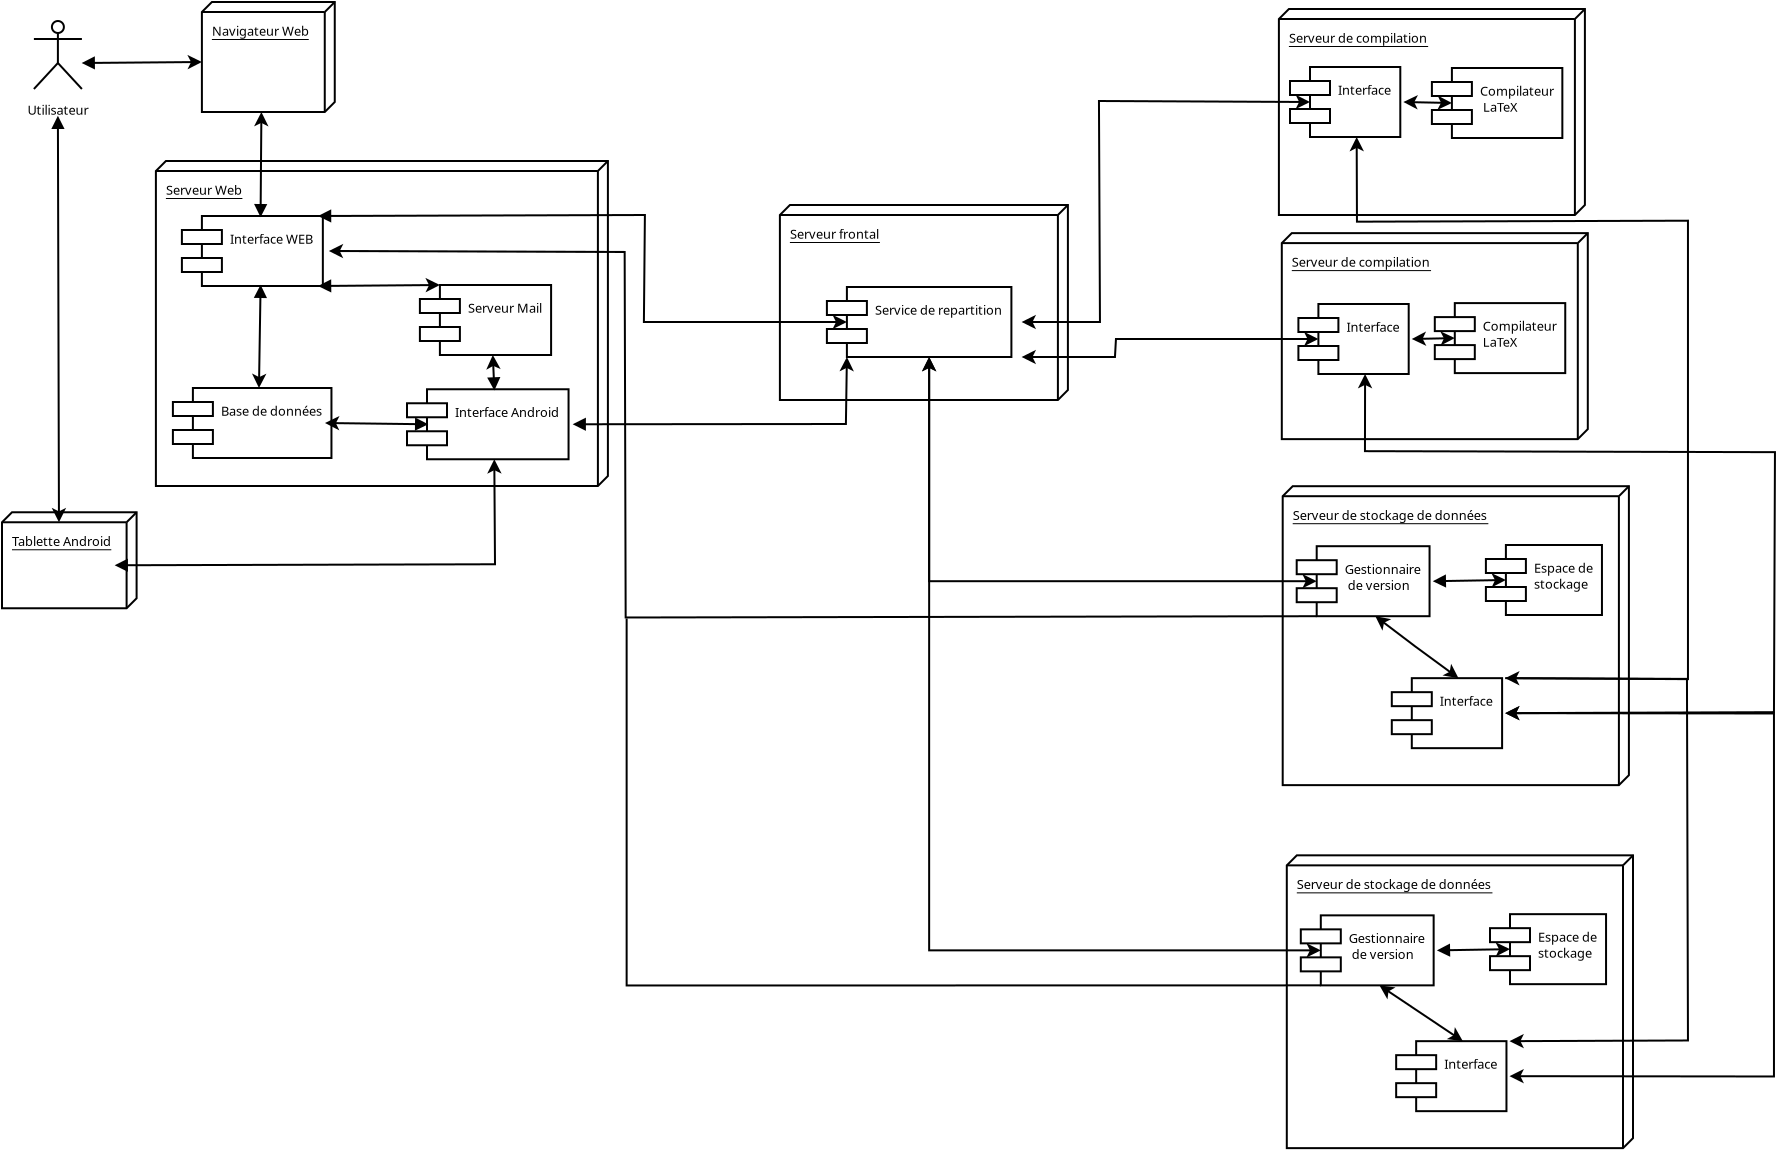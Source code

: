 <?xml version="1.0" encoding="UTF-8"?>
<dia:diagram xmlns:dia="http://www.lysator.liu.se/~alla/dia/">
  <dia:layer name="Arrière-plan" visible="true" active="true">
    <dia:object type="UML - Node" version="0" id="O0">
      <dia:attribute name="obj_pos">
        <dia:point val="10.1,1.65"/>
      </dia:attribute>
      <dia:attribute name="obj_bb">
        <dia:rectangle val="10.05,1.1;16.793,6.7"/>
      </dia:attribute>
      <dia:attribute name="meta">
        <dia:composite type="dict"/>
      </dia:attribute>
      <dia:attribute name="elem_corner">
        <dia:point val="10.1,1.65"/>
      </dia:attribute>
      <dia:attribute name="elem_width">
        <dia:real val="6.143"/>
      </dia:attribute>
      <dia:attribute name="elem_height">
        <dia:real val="5"/>
      </dia:attribute>
      <dia:attribute name="line_colour">
        <dia:color val="#000000"/>
      </dia:attribute>
      <dia:attribute name="fill_colour">
        <dia:color val="#ffffff"/>
      </dia:attribute>
      <dia:attribute name="name">
        <dia:composite type="text">
          <dia:attribute name="string">
            <dia:string>#Navigateur Web#</dia:string>
          </dia:attribute>
          <dia:attribute name="font">
            <dia:font family="sans" style="0" name="Helvetica"/>
          </dia:attribute>
          <dia:attribute name="height">
            <dia:real val="0.8"/>
          </dia:attribute>
          <dia:attribute name="pos">
            <dia:point val="10.6,2.745"/>
          </dia:attribute>
          <dia:attribute name="color">
            <dia:color val="#000000"/>
          </dia:attribute>
          <dia:attribute name="alignment">
            <dia:enum val="0"/>
          </dia:attribute>
        </dia:composite>
      </dia:attribute>
    </dia:object>
    <dia:object type="UML - Actor" version="0" id="O1">
      <dia:attribute name="obj_pos">
        <dia:point val="2.9,4.2"/>
      </dia:attribute>
      <dia:attribute name="obj_bb">
        <dia:rectangle val="1.256,1.45;4.544,6.95"/>
      </dia:attribute>
      <dia:attribute name="meta">
        <dia:composite type="dict"/>
      </dia:attribute>
      <dia:attribute name="elem_corner">
        <dia:point val="1.65,1.5"/>
      </dia:attribute>
      <dia:attribute name="elem_width">
        <dia:real val="2.5"/>
      </dia:attribute>
      <dia:attribute name="elem_height">
        <dia:real val="5.4"/>
      </dia:attribute>
      <dia:attribute name="line_width">
        <dia:real val="0.1"/>
      </dia:attribute>
      <dia:attribute name="line_colour">
        <dia:color val="#000000"/>
      </dia:attribute>
      <dia:attribute name="fill_colour">
        <dia:color val="#ffffff"/>
      </dia:attribute>
      <dia:attribute name="text">
        <dia:composite type="text">
          <dia:attribute name="string">
            <dia:string>#Utilisateur#</dia:string>
          </dia:attribute>
          <dia:attribute name="font">
            <dia:font family="sans" style="0" name="Helvetica"/>
          </dia:attribute>
          <dia:attribute name="height">
            <dia:real val="0.8"/>
          </dia:attribute>
          <dia:attribute name="pos">
            <dia:point val="2.9,6.695"/>
          </dia:attribute>
          <dia:attribute name="color">
            <dia:color val="#000000"/>
          </dia:attribute>
          <dia:attribute name="alignment">
            <dia:enum val="1"/>
          </dia:attribute>
        </dia:composite>
      </dia:attribute>
    </dia:object>
    <dia:object type="Standard - Line" version="0" id="O2">
      <dia:attribute name="obj_pos">
        <dia:point val="4.15,4.2"/>
      </dia:attribute>
      <dia:attribute name="obj_bb">
        <dia:rectangle val="4.088,3.794;10.162,4.526"/>
      </dia:attribute>
      <dia:attribute name="conn_endpoints">
        <dia:point val="4.15,4.2"/>
        <dia:point val="10.1,4.15"/>
      </dia:attribute>
      <dia:attribute name="numcp">
        <dia:int val="1"/>
      </dia:attribute>
      <dia:attribute name="start_arrow">
        <dia:enum val="3"/>
      </dia:attribute>
      <dia:attribute name="start_arrow_length">
        <dia:real val="0.5"/>
      </dia:attribute>
      <dia:attribute name="start_arrow_width">
        <dia:real val="0.5"/>
      </dia:attribute>
      <dia:attribute name="end_arrow">
        <dia:enum val="22"/>
      </dia:attribute>
      <dia:attribute name="end_arrow_length">
        <dia:real val="0.5"/>
      </dia:attribute>
      <dia:attribute name="end_arrow_width">
        <dia:real val="0.5"/>
      </dia:attribute>
      <dia:connections>
        <dia:connection handle="0" to="O1" connection="4"/>
        <dia:connection handle="1" to="O0" connection="3"/>
      </dia:connections>
    </dia:object>
    <dia:object type="UML - Node" version="0" id="O3">
      <dia:attribute name="obj_pos">
        <dia:point val="7.8,9.6"/>
      </dia:attribute>
      <dia:attribute name="obj_bb">
        <dia:rectangle val="7.75,9.05;30.45,25.4"/>
      </dia:attribute>
      <dia:attribute name="meta">
        <dia:composite type="dict"/>
      </dia:attribute>
      <dia:attribute name="elem_corner">
        <dia:point val="7.8,9.6"/>
      </dia:attribute>
      <dia:attribute name="elem_width">
        <dia:real val="22.1"/>
      </dia:attribute>
      <dia:attribute name="elem_height">
        <dia:real val="15.75"/>
      </dia:attribute>
      <dia:attribute name="line_colour">
        <dia:color val="#000000"/>
      </dia:attribute>
      <dia:attribute name="fill_colour">
        <dia:color val="#ffffff"/>
      </dia:attribute>
      <dia:attribute name="name">
        <dia:composite type="text">
          <dia:attribute name="string">
            <dia:string>#Serveur Web#</dia:string>
          </dia:attribute>
          <dia:attribute name="font">
            <dia:font family="sans" style="0" name="Helvetica"/>
          </dia:attribute>
          <dia:attribute name="height">
            <dia:real val="0.8"/>
          </dia:attribute>
          <dia:attribute name="pos">
            <dia:point val="8.3,10.695"/>
          </dia:attribute>
          <dia:attribute name="color">
            <dia:color val="#000000"/>
          </dia:attribute>
          <dia:attribute name="alignment">
            <dia:enum val="0"/>
          </dia:attribute>
        </dia:composite>
      </dia:attribute>
    </dia:object>
    <dia:object type="UML - Component" version="0" id="O4">
      <dia:attribute name="obj_pos">
        <dia:point val="9.1,11.85"/>
      </dia:attribute>
      <dia:attribute name="obj_bb">
        <dia:rectangle val="9.05,11.8;16.497,15.4"/>
      </dia:attribute>
      <dia:attribute name="meta">
        <dia:composite type="dict"/>
      </dia:attribute>
      <dia:attribute name="elem_corner">
        <dia:point val="9.1,11.85"/>
      </dia:attribute>
      <dia:attribute name="elem_width">
        <dia:real val="7.348"/>
      </dia:attribute>
      <dia:attribute name="elem_height">
        <dia:real val="3.5"/>
      </dia:attribute>
      <dia:attribute name="line_colour">
        <dia:color val="#000000"/>
      </dia:attribute>
      <dia:attribute name="fill_colour">
        <dia:color val="#ffffff"/>
      </dia:attribute>
      <dia:attribute name="stereotype">
        <dia:string>##</dia:string>
      </dia:attribute>
      <dia:attribute name="text">
        <dia:composite type="text">
          <dia:attribute name="string">
            <dia:string>#Interface WEB#</dia:string>
          </dia:attribute>
          <dia:attribute name="font">
            <dia:font family="sans" style="0" name="Helvetica"/>
          </dia:attribute>
          <dia:attribute name="height">
            <dia:real val="0.8"/>
          </dia:attribute>
          <dia:attribute name="pos">
            <dia:point val="11.5,13.145"/>
          </dia:attribute>
          <dia:attribute name="color">
            <dia:color val="#000000"/>
          </dia:attribute>
          <dia:attribute name="alignment">
            <dia:enum val="0"/>
          </dia:attribute>
        </dia:composite>
      </dia:attribute>
    </dia:object>
    <dia:object type="UML - Component" version="0" id="O5">
      <dia:attribute name="obj_pos">
        <dia:point val="8.65,20.45"/>
      </dia:attribute>
      <dia:attribute name="obj_bb">
        <dia:rectangle val="8.6,20.4;17,24"/>
      </dia:attribute>
      <dia:attribute name="meta">
        <dia:composite type="dict"/>
      </dia:attribute>
      <dia:attribute name="elem_corner">
        <dia:point val="8.65,20.45"/>
      </dia:attribute>
      <dia:attribute name="elem_width">
        <dia:real val="8.3"/>
      </dia:attribute>
      <dia:attribute name="elem_height">
        <dia:real val="3.5"/>
      </dia:attribute>
      <dia:attribute name="line_colour">
        <dia:color val="#000000"/>
      </dia:attribute>
      <dia:attribute name="fill_colour">
        <dia:color val="#ffffff"/>
      </dia:attribute>
      <dia:attribute name="stereotype">
        <dia:string>##</dia:string>
      </dia:attribute>
      <dia:attribute name="text">
        <dia:composite type="text">
          <dia:attribute name="string">
            <dia:string>#Base de données#</dia:string>
          </dia:attribute>
          <dia:attribute name="font">
            <dia:font family="sans" style="0" name="Helvetica"/>
          </dia:attribute>
          <dia:attribute name="height">
            <dia:real val="0.8"/>
          </dia:attribute>
          <dia:attribute name="pos">
            <dia:point val="11.05,21.745"/>
          </dia:attribute>
          <dia:attribute name="color">
            <dia:color val="#000000"/>
          </dia:attribute>
          <dia:attribute name="alignment">
            <dia:enum val="0"/>
          </dia:attribute>
        </dia:composite>
      </dia:attribute>
    </dia:object>
    <dia:object type="UML - Component" version="0" id="O6">
      <dia:attribute name="obj_pos">
        <dia:point val="21,15.3"/>
      </dia:attribute>
      <dia:attribute name="obj_bb">
        <dia:rectangle val="20.95,15.25;27.86,18.85"/>
      </dia:attribute>
      <dia:attribute name="meta">
        <dia:composite type="dict"/>
      </dia:attribute>
      <dia:attribute name="elem_corner">
        <dia:point val="21,15.3"/>
      </dia:attribute>
      <dia:attribute name="elem_width">
        <dia:real val="6.81"/>
      </dia:attribute>
      <dia:attribute name="elem_height">
        <dia:real val="3.5"/>
      </dia:attribute>
      <dia:attribute name="line_colour">
        <dia:color val="#000000"/>
      </dia:attribute>
      <dia:attribute name="fill_colour">
        <dia:color val="#ffffff"/>
      </dia:attribute>
      <dia:attribute name="stereotype">
        <dia:string>##</dia:string>
      </dia:attribute>
      <dia:attribute name="text">
        <dia:composite type="text">
          <dia:attribute name="string">
            <dia:string>#Serveur Mail#</dia:string>
          </dia:attribute>
          <dia:attribute name="font">
            <dia:font family="sans" style="0" name="Helvetica"/>
          </dia:attribute>
          <dia:attribute name="height">
            <dia:real val="0.8"/>
          </dia:attribute>
          <dia:attribute name="pos">
            <dia:point val="23.4,16.595"/>
          </dia:attribute>
          <dia:attribute name="color">
            <dia:color val="#000000"/>
          </dia:attribute>
          <dia:attribute name="alignment">
            <dia:enum val="0"/>
          </dia:attribute>
        </dia:composite>
      </dia:attribute>
    </dia:object>
    <dia:object type="Standard - Line" version="0" id="O7">
      <dia:attribute name="obj_pos">
        <dia:point val="13.034,15.35"/>
      </dia:attribute>
      <dia:attribute name="obj_bb">
        <dia:rectangle val="12.601,15.288;13.355,20.512"/>
      </dia:attribute>
      <dia:attribute name="conn_endpoints">
        <dia:point val="13.034,15.35"/>
        <dia:point val="12.953,20.45"/>
      </dia:attribute>
      <dia:attribute name="numcp">
        <dia:int val="1"/>
      </dia:attribute>
      <dia:attribute name="start_arrow">
        <dia:enum val="3"/>
      </dia:attribute>
      <dia:attribute name="start_arrow_length">
        <dia:real val="0.5"/>
      </dia:attribute>
      <dia:attribute name="start_arrow_width">
        <dia:real val="0.5"/>
      </dia:attribute>
      <dia:attribute name="end_arrow">
        <dia:enum val="22"/>
      </dia:attribute>
      <dia:attribute name="end_arrow_length">
        <dia:real val="0.5"/>
      </dia:attribute>
      <dia:attribute name="end_arrow_width">
        <dia:real val="0.5"/>
      </dia:attribute>
      <dia:connections>
        <dia:connection handle="0" to="O4" connection="6"/>
        <dia:connection handle="1" to="O5" connection="1"/>
      </dia:connections>
    </dia:object>
    <dia:object type="Standard - PolyLine" version="0" id="O8">
      <dia:attribute name="obj_pos">
        <dia:point val="15.967,15.35"/>
      </dia:attribute>
      <dia:attribute name="obj_bb">
        <dia:rectangle val="15.906,14.944;22.062,15.676"/>
      </dia:attribute>
      <dia:attribute name="poly_points">
        <dia:point val="15.967,15.35"/>
        <dia:point val="22,15.3"/>
      </dia:attribute>
      <dia:attribute name="start_arrow">
        <dia:enum val="3"/>
      </dia:attribute>
      <dia:attribute name="start_arrow_length">
        <dia:real val="0.5"/>
      </dia:attribute>
      <dia:attribute name="start_arrow_width">
        <dia:real val="0.5"/>
      </dia:attribute>
      <dia:attribute name="end_arrow">
        <dia:enum val="22"/>
      </dia:attribute>
      <dia:attribute name="end_arrow_length">
        <dia:real val="0.5"/>
      </dia:attribute>
      <dia:attribute name="end_arrow_width">
        <dia:real val="0.5"/>
      </dia:attribute>
      <dia:connections>
        <dia:connection handle="0" to="O4" connection="7"/>
        <dia:connection handle="1" to="O6" connection="0"/>
      </dia:connections>
    </dia:object>
    <dia:object type="Standard - Line" version="0" id="O9">
      <dia:attribute name="obj_pos">
        <dia:point val="13.034,11.85"/>
      </dia:attribute>
      <dia:attribute name="obj_bb">
        <dia:rectangle val="12.708,6.588;13.431,11.912"/>
      </dia:attribute>
      <dia:attribute name="conn_endpoints">
        <dia:point val="13.034,11.85"/>
        <dia:point val="13.075,6.65"/>
      </dia:attribute>
      <dia:attribute name="numcp">
        <dia:int val="1"/>
      </dia:attribute>
      <dia:attribute name="start_arrow">
        <dia:enum val="3"/>
      </dia:attribute>
      <dia:attribute name="start_arrow_length">
        <dia:real val="0.5"/>
      </dia:attribute>
      <dia:attribute name="start_arrow_width">
        <dia:real val="0.5"/>
      </dia:attribute>
      <dia:attribute name="end_arrow">
        <dia:enum val="22"/>
      </dia:attribute>
      <dia:attribute name="end_arrow_length">
        <dia:real val="0.5"/>
      </dia:attribute>
      <dia:attribute name="end_arrow_width">
        <dia:real val="0.5"/>
      </dia:attribute>
      <dia:connections>
        <dia:connection handle="0" to="O4" connection="1"/>
        <dia:connection handle="1" to="O0" connection="6"/>
      </dia:connections>
    </dia:object>
    <dia:object type="UML - Node" version="0" id="O10">
      <dia:attribute name="obj_pos">
        <dia:point val="39,11.8"/>
      </dia:attribute>
      <dia:attribute name="obj_bb">
        <dia:rectangle val="38.95,11.25;53.45,21.1"/>
      </dia:attribute>
      <dia:attribute name="meta">
        <dia:composite type="dict"/>
      </dia:attribute>
      <dia:attribute name="elem_corner">
        <dia:point val="39,11.8"/>
      </dia:attribute>
      <dia:attribute name="elem_width">
        <dia:real val="13.9"/>
      </dia:attribute>
      <dia:attribute name="elem_height">
        <dia:real val="9.25"/>
      </dia:attribute>
      <dia:attribute name="line_colour">
        <dia:color val="#000000"/>
      </dia:attribute>
      <dia:attribute name="fill_colour">
        <dia:color val="#ffffff"/>
      </dia:attribute>
      <dia:attribute name="name">
        <dia:composite type="text">
          <dia:attribute name="string">
            <dia:string>#Serveur frontal#</dia:string>
          </dia:attribute>
          <dia:attribute name="font">
            <dia:font family="sans" style="0" name="Helvetica"/>
          </dia:attribute>
          <dia:attribute name="height">
            <dia:real val="0.8"/>
          </dia:attribute>
          <dia:attribute name="pos">
            <dia:point val="39.5,12.895"/>
          </dia:attribute>
          <dia:attribute name="color">
            <dia:color val="#000000"/>
          </dia:attribute>
          <dia:attribute name="alignment">
            <dia:enum val="0"/>
          </dia:attribute>
        </dia:composite>
      </dia:attribute>
    </dia:object>
    <dia:object type="UML - Component" version="0" id="O11">
      <dia:attribute name="obj_pos">
        <dia:point val="41.35,15.4"/>
      </dia:attribute>
      <dia:attribute name="obj_bb">
        <dia:rectangle val="41.3,15.35;51.135,18.95"/>
      </dia:attribute>
      <dia:attribute name="meta">
        <dia:composite type="dict"/>
      </dia:attribute>
      <dia:attribute name="elem_corner">
        <dia:point val="41.35,15.4"/>
      </dia:attribute>
      <dia:attribute name="elem_width">
        <dia:real val="9.735"/>
      </dia:attribute>
      <dia:attribute name="elem_height">
        <dia:real val="3.5"/>
      </dia:attribute>
      <dia:attribute name="line_colour">
        <dia:color val="#000000"/>
      </dia:attribute>
      <dia:attribute name="fill_colour">
        <dia:color val="#ffffff"/>
      </dia:attribute>
      <dia:attribute name="stereotype">
        <dia:string>##</dia:string>
      </dia:attribute>
      <dia:attribute name="text">
        <dia:composite type="text">
          <dia:attribute name="string">
            <dia:string>#Service de repartition#</dia:string>
          </dia:attribute>
          <dia:attribute name="font">
            <dia:font family="sans" style="0" name="Helvetica"/>
          </dia:attribute>
          <dia:attribute name="height">
            <dia:real val="0.8"/>
          </dia:attribute>
          <dia:attribute name="pos">
            <dia:point val="43.75,16.695"/>
          </dia:attribute>
          <dia:attribute name="color">
            <dia:color val="#000000"/>
          </dia:attribute>
          <dia:attribute name="alignment">
            <dia:enum val="0"/>
          </dia:attribute>
        </dia:composite>
      </dia:attribute>
    </dia:object>
    <dia:object type="UML - Node" version="0" id="O12">
      <dia:attribute name="obj_pos">
        <dia:point val="63.95,2"/>
      </dia:attribute>
      <dia:attribute name="obj_bb">
        <dia:rectangle val="63.9,1.45;79.3,11.85"/>
      </dia:attribute>
      <dia:attribute name="meta">
        <dia:composite type="dict"/>
      </dia:attribute>
      <dia:attribute name="elem_corner">
        <dia:point val="63.95,2"/>
      </dia:attribute>
      <dia:attribute name="elem_width">
        <dia:real val="14.8"/>
      </dia:attribute>
      <dia:attribute name="elem_height">
        <dia:real val="9.8"/>
      </dia:attribute>
      <dia:attribute name="line_colour">
        <dia:color val="#000000"/>
      </dia:attribute>
      <dia:attribute name="fill_colour">
        <dia:color val="#ffffff"/>
      </dia:attribute>
      <dia:attribute name="name">
        <dia:composite type="text">
          <dia:attribute name="string">
            <dia:string>#Serveur de compilation#</dia:string>
          </dia:attribute>
          <dia:attribute name="font">
            <dia:font family="sans" style="0" name="Helvetica"/>
          </dia:attribute>
          <dia:attribute name="height">
            <dia:real val="0.8"/>
          </dia:attribute>
          <dia:attribute name="pos">
            <dia:point val="64.45,3.095"/>
          </dia:attribute>
          <dia:attribute name="color">
            <dia:color val="#000000"/>
          </dia:attribute>
          <dia:attribute name="alignment">
            <dia:enum val="0"/>
          </dia:attribute>
        </dia:composite>
      </dia:attribute>
    </dia:object>
    <dia:object type="UML - Component" version="0" id="O13">
      <dia:attribute name="obj_pos">
        <dia:point val="71.6,4.45"/>
      </dia:attribute>
      <dia:attribute name="obj_bb">
        <dia:rectangle val="71.55,4.4;78.38,8"/>
      </dia:attribute>
      <dia:attribute name="meta">
        <dia:composite type="dict"/>
      </dia:attribute>
      <dia:attribute name="elem_corner">
        <dia:point val="71.6,4.45"/>
      </dia:attribute>
      <dia:attribute name="elem_width">
        <dia:real val="6.73"/>
      </dia:attribute>
      <dia:attribute name="elem_height">
        <dia:real val="3.5"/>
      </dia:attribute>
      <dia:attribute name="line_colour">
        <dia:color val="#000000"/>
      </dia:attribute>
      <dia:attribute name="fill_colour">
        <dia:color val="#ffffff"/>
      </dia:attribute>
      <dia:attribute name="stereotype">
        <dia:string>##</dia:string>
      </dia:attribute>
      <dia:attribute name="text">
        <dia:composite type="text">
          <dia:attribute name="string">
            <dia:string>#Compilateur
 LaTeX#</dia:string>
          </dia:attribute>
          <dia:attribute name="font">
            <dia:font family="sans" style="0" name="Helvetica"/>
          </dia:attribute>
          <dia:attribute name="height">
            <dia:real val="0.8"/>
          </dia:attribute>
          <dia:attribute name="pos">
            <dia:point val="74,5.745"/>
          </dia:attribute>
          <dia:attribute name="color">
            <dia:color val="#000000"/>
          </dia:attribute>
          <dia:attribute name="alignment">
            <dia:enum val="0"/>
          </dia:attribute>
        </dia:composite>
      </dia:attribute>
    </dia:object>
    <dia:object type="Standard - PolyLine" version="0" id="O14">
      <dia:attribute name="obj_pos">
        <dia:point val="15.967,11.85"/>
      </dia:attribute>
      <dia:attribute name="obj_bb">
        <dia:rectangle val="15.906,11.517;42.412,17.512"/>
      </dia:attribute>
      <dia:attribute name="poly_points">
        <dia:point val="15.967,11.85"/>
        <dia:point val="32.25,11.8"/>
        <dia:point val="32.2,17.15"/>
        <dia:point val="42.35,17.15"/>
      </dia:attribute>
      <dia:attribute name="start_arrow">
        <dia:enum val="3"/>
      </dia:attribute>
      <dia:attribute name="start_arrow_length">
        <dia:real val="0.5"/>
      </dia:attribute>
      <dia:attribute name="start_arrow_width">
        <dia:real val="0.5"/>
      </dia:attribute>
      <dia:attribute name="end_arrow">
        <dia:enum val="22"/>
      </dia:attribute>
      <dia:attribute name="end_arrow_length">
        <dia:real val="0.5"/>
      </dia:attribute>
      <dia:attribute name="end_arrow_width">
        <dia:real val="0.5"/>
      </dia:attribute>
      <dia:connections>
        <dia:connection handle="0" to="O4" connection="2"/>
        <dia:connection handle="3" to="O11" connection="3"/>
      </dia:connections>
    </dia:object>
    <dia:object type="UML - Node" version="0" id="O15">
      <dia:attribute name="obj_pos">
        <dia:point val="64.095,13.205"/>
      </dia:attribute>
      <dia:attribute name="obj_bb">
        <dia:rectangle val="64.045,12.655;79.445,23.055"/>
      </dia:attribute>
      <dia:attribute name="meta">
        <dia:composite type="dict"/>
      </dia:attribute>
      <dia:attribute name="elem_corner">
        <dia:point val="64.095,13.205"/>
      </dia:attribute>
      <dia:attribute name="elem_width">
        <dia:real val="14.8"/>
      </dia:attribute>
      <dia:attribute name="elem_height">
        <dia:real val="9.8"/>
      </dia:attribute>
      <dia:attribute name="line_colour">
        <dia:color val="#000000"/>
      </dia:attribute>
      <dia:attribute name="fill_colour">
        <dia:color val="#ffffff"/>
      </dia:attribute>
      <dia:attribute name="name">
        <dia:composite type="text">
          <dia:attribute name="string">
            <dia:string>#Serveur de compilation#</dia:string>
          </dia:attribute>
          <dia:attribute name="font">
            <dia:font family="sans" style="0" name="Helvetica"/>
          </dia:attribute>
          <dia:attribute name="height">
            <dia:real val="0.8"/>
          </dia:attribute>
          <dia:attribute name="pos">
            <dia:point val="64.595,14.3"/>
          </dia:attribute>
          <dia:attribute name="color">
            <dia:color val="#000000"/>
          </dia:attribute>
          <dia:attribute name="alignment">
            <dia:enum val="0"/>
          </dia:attribute>
        </dia:composite>
      </dia:attribute>
    </dia:object>
    <dia:object type="UML - Component" version="0" id="O16">
      <dia:attribute name="obj_pos">
        <dia:point val="71.745,16.205"/>
      </dia:attribute>
      <dia:attribute name="obj_bb">
        <dia:rectangle val="71.695,16.155;78.525,19.755"/>
      </dia:attribute>
      <dia:attribute name="meta">
        <dia:composite type="dict"/>
      </dia:attribute>
      <dia:attribute name="elem_corner">
        <dia:point val="71.745,16.205"/>
      </dia:attribute>
      <dia:attribute name="elem_width">
        <dia:real val="6.73"/>
      </dia:attribute>
      <dia:attribute name="elem_height">
        <dia:real val="3.5"/>
      </dia:attribute>
      <dia:attribute name="line_colour">
        <dia:color val="#000000"/>
      </dia:attribute>
      <dia:attribute name="fill_colour">
        <dia:color val="#ffffff"/>
      </dia:attribute>
      <dia:attribute name="stereotype">
        <dia:string>##</dia:string>
      </dia:attribute>
      <dia:attribute name="text">
        <dia:composite type="text">
          <dia:attribute name="string">
            <dia:string>#Compilateur
LaTeX#</dia:string>
          </dia:attribute>
          <dia:attribute name="font">
            <dia:font family="sans" style="0" name="Helvetica"/>
          </dia:attribute>
          <dia:attribute name="height">
            <dia:real val="0.8"/>
          </dia:attribute>
          <dia:attribute name="pos">
            <dia:point val="74.145,17.5"/>
          </dia:attribute>
          <dia:attribute name="color">
            <dia:color val="#000000"/>
          </dia:attribute>
          <dia:attribute name="alignment">
            <dia:enum val="0"/>
          </dia:attribute>
        </dia:composite>
      </dia:attribute>
    </dia:object>
    <dia:object type="UML - Node" version="0" id="O17">
      <dia:attribute name="obj_pos">
        <dia:point val="64.14,25.86"/>
      </dia:attribute>
      <dia:attribute name="obj_bb">
        <dia:rectangle val="64.09,25.31;81.5,40.358"/>
      </dia:attribute>
      <dia:attribute name="meta">
        <dia:composite type="dict"/>
      </dia:attribute>
      <dia:attribute name="elem_corner">
        <dia:point val="64.14,25.86"/>
      </dia:attribute>
      <dia:attribute name="elem_width">
        <dia:real val="16.81"/>
      </dia:attribute>
      <dia:attribute name="elem_height">
        <dia:real val="14.448"/>
      </dia:attribute>
      <dia:attribute name="line_colour">
        <dia:color val="#000000"/>
      </dia:attribute>
      <dia:attribute name="fill_colour">
        <dia:color val="#ffffff"/>
      </dia:attribute>
      <dia:attribute name="name">
        <dia:composite type="text">
          <dia:attribute name="string">
            <dia:string>#Serveur de stockage de données#</dia:string>
          </dia:attribute>
          <dia:attribute name="font">
            <dia:font family="sans" style="0" name="Helvetica"/>
          </dia:attribute>
          <dia:attribute name="height">
            <dia:real val="0.8"/>
          </dia:attribute>
          <dia:attribute name="pos">
            <dia:point val="64.64,26.955"/>
          </dia:attribute>
          <dia:attribute name="color">
            <dia:color val="#000000"/>
          </dia:attribute>
          <dia:attribute name="alignment">
            <dia:enum val="0"/>
          </dia:attribute>
        </dia:composite>
      </dia:attribute>
    </dia:object>
    <dia:object type="UML - Component" version="0" id="O18">
      <dia:attribute name="obj_pos">
        <dia:point val="64.84,28.36"/>
      </dia:attribute>
      <dia:attribute name="obj_bb">
        <dia:rectangle val="64.79,28.31;71.755,31.91"/>
      </dia:attribute>
      <dia:attribute name="meta">
        <dia:composite type="dict"/>
      </dia:attribute>
      <dia:attribute name="elem_corner">
        <dia:point val="64.84,28.36"/>
      </dia:attribute>
      <dia:attribute name="elem_width">
        <dia:real val="6.865"/>
      </dia:attribute>
      <dia:attribute name="elem_height">
        <dia:real val="3.5"/>
      </dia:attribute>
      <dia:attribute name="line_colour">
        <dia:color val="#000000"/>
      </dia:attribute>
      <dia:attribute name="fill_colour">
        <dia:color val="#ffffff"/>
      </dia:attribute>
      <dia:attribute name="stereotype">
        <dia:string>##</dia:string>
      </dia:attribute>
      <dia:attribute name="text">
        <dia:composite type="text">
          <dia:attribute name="string">
            <dia:string>#Gestionnaire
 de version#</dia:string>
          </dia:attribute>
          <dia:attribute name="font">
            <dia:font family="sans" style="0" name="Helvetica"/>
          </dia:attribute>
          <dia:attribute name="height">
            <dia:real val="0.8"/>
          </dia:attribute>
          <dia:attribute name="pos">
            <dia:point val="67.24,29.655"/>
          </dia:attribute>
          <dia:attribute name="color">
            <dia:color val="#000000"/>
          </dia:attribute>
          <dia:attribute name="alignment">
            <dia:enum val="0"/>
          </dia:attribute>
        </dia:composite>
      </dia:attribute>
    </dia:object>
    <dia:object type="UML - Component" version="0" id="O19">
      <dia:attribute name="obj_pos">
        <dia:point val="74.3,28.3"/>
      </dia:attribute>
      <dia:attribute name="obj_bb">
        <dia:rectangle val="74.25,28.25;80.44,31.85"/>
      </dia:attribute>
      <dia:attribute name="meta">
        <dia:composite type="dict"/>
      </dia:attribute>
      <dia:attribute name="elem_corner">
        <dia:point val="74.3,28.3"/>
      </dia:attribute>
      <dia:attribute name="elem_width">
        <dia:real val="6.09"/>
      </dia:attribute>
      <dia:attribute name="elem_height">
        <dia:real val="3.5"/>
      </dia:attribute>
      <dia:attribute name="line_colour">
        <dia:color val="#000000"/>
      </dia:attribute>
      <dia:attribute name="fill_colour">
        <dia:color val="#ffffff"/>
      </dia:attribute>
      <dia:attribute name="stereotype">
        <dia:string>##</dia:string>
      </dia:attribute>
      <dia:attribute name="text">
        <dia:composite type="text">
          <dia:attribute name="string">
            <dia:string>#Espace de
stockage#</dia:string>
          </dia:attribute>
          <dia:attribute name="font">
            <dia:font family="sans" style="0" name="Helvetica"/>
          </dia:attribute>
          <dia:attribute name="height">
            <dia:real val="0.8"/>
          </dia:attribute>
          <dia:attribute name="pos">
            <dia:point val="76.7,29.595"/>
          </dia:attribute>
          <dia:attribute name="color">
            <dia:color val="#000000"/>
          </dia:attribute>
          <dia:attribute name="alignment">
            <dia:enum val="0"/>
          </dia:attribute>
        </dia:composite>
      </dia:attribute>
    </dia:object>
    <dia:object type="Standard - Line" version="0" id="O20">
      <dia:attribute name="obj_pos">
        <dia:point val="71.705,30.11"/>
      </dia:attribute>
      <dia:attribute name="obj_bb">
        <dia:rectangle val="71.643,29.699;75.362,30.431"/>
      </dia:attribute>
      <dia:attribute name="conn_endpoints">
        <dia:point val="71.705,30.11"/>
        <dia:point val="75.3,30.05"/>
      </dia:attribute>
      <dia:attribute name="numcp">
        <dia:int val="1"/>
      </dia:attribute>
      <dia:attribute name="start_arrow">
        <dia:enum val="3"/>
      </dia:attribute>
      <dia:attribute name="start_arrow_length">
        <dia:real val="0.5"/>
      </dia:attribute>
      <dia:attribute name="start_arrow_width">
        <dia:real val="0.5"/>
      </dia:attribute>
      <dia:attribute name="end_arrow">
        <dia:enum val="22"/>
      </dia:attribute>
      <dia:attribute name="end_arrow_length">
        <dia:real val="0.5"/>
      </dia:attribute>
      <dia:attribute name="end_arrow_width">
        <dia:real val="0.5"/>
      </dia:attribute>
      <dia:connections>
        <dia:connection handle="0" to="O18" connection="4"/>
        <dia:connection handle="1" to="O19" connection="3"/>
      </dia:connections>
    </dia:object>
    <dia:object type="UML - Node" version="0" id="O21">
      <dia:attribute name="obj_pos">
        <dia:point val="64.345,44.318"/>
      </dia:attribute>
      <dia:attribute name="obj_bb">
        <dia:rectangle val="64.295,43.767;81.705,58.508"/>
      </dia:attribute>
      <dia:attribute name="meta">
        <dia:composite type="dict"/>
      </dia:attribute>
      <dia:attribute name="elem_corner">
        <dia:point val="64.345,44.318"/>
      </dia:attribute>
      <dia:attribute name="elem_width">
        <dia:real val="16.81"/>
      </dia:attribute>
      <dia:attribute name="elem_height">
        <dia:real val="14.14"/>
      </dia:attribute>
      <dia:attribute name="line_colour">
        <dia:color val="#000000"/>
      </dia:attribute>
      <dia:attribute name="fill_colour">
        <dia:color val="#ffffff"/>
      </dia:attribute>
      <dia:attribute name="name">
        <dia:composite type="text">
          <dia:attribute name="string">
            <dia:string>#Serveur de stockage de données#</dia:string>
          </dia:attribute>
          <dia:attribute name="font">
            <dia:font family="sans" style="0" name="Helvetica"/>
          </dia:attribute>
          <dia:attribute name="height">
            <dia:real val="0.8"/>
          </dia:attribute>
          <dia:attribute name="pos">
            <dia:point val="64.845,45.413"/>
          </dia:attribute>
          <dia:attribute name="color">
            <dia:color val="#000000"/>
          </dia:attribute>
          <dia:attribute name="alignment">
            <dia:enum val="0"/>
          </dia:attribute>
        </dia:composite>
      </dia:attribute>
    </dia:object>
    <dia:object type="UML - Component" version="0" id="O22">
      <dia:attribute name="obj_pos">
        <dia:point val="65.045,46.818"/>
      </dia:attribute>
      <dia:attribute name="obj_bb">
        <dia:rectangle val="64.995,46.767;71.96,50.367"/>
      </dia:attribute>
      <dia:attribute name="meta">
        <dia:composite type="dict"/>
      </dia:attribute>
      <dia:attribute name="elem_corner">
        <dia:point val="65.045,46.818"/>
      </dia:attribute>
      <dia:attribute name="elem_width">
        <dia:real val="6.865"/>
      </dia:attribute>
      <dia:attribute name="elem_height">
        <dia:real val="3.5"/>
      </dia:attribute>
      <dia:attribute name="line_colour">
        <dia:color val="#000000"/>
      </dia:attribute>
      <dia:attribute name="fill_colour">
        <dia:color val="#ffffff"/>
      </dia:attribute>
      <dia:attribute name="stereotype">
        <dia:string>##</dia:string>
      </dia:attribute>
      <dia:attribute name="text">
        <dia:composite type="text">
          <dia:attribute name="string">
            <dia:string>#Gestionnaire
 de version#</dia:string>
          </dia:attribute>
          <dia:attribute name="font">
            <dia:font family="sans" style="0" name="Helvetica"/>
          </dia:attribute>
          <dia:attribute name="height">
            <dia:real val="0.8"/>
          </dia:attribute>
          <dia:attribute name="pos">
            <dia:point val="67.445,48.112"/>
          </dia:attribute>
          <dia:attribute name="color">
            <dia:color val="#000000"/>
          </dia:attribute>
          <dia:attribute name="alignment">
            <dia:enum val="0"/>
          </dia:attribute>
        </dia:composite>
      </dia:attribute>
    </dia:object>
    <dia:object type="UML - Component" version="0" id="O23">
      <dia:attribute name="obj_pos">
        <dia:point val="74.505,46.758"/>
      </dia:attribute>
      <dia:attribute name="obj_bb">
        <dia:rectangle val="74.455,46.708;80.645,50.307"/>
      </dia:attribute>
      <dia:attribute name="meta">
        <dia:composite type="dict"/>
      </dia:attribute>
      <dia:attribute name="elem_corner">
        <dia:point val="74.505,46.758"/>
      </dia:attribute>
      <dia:attribute name="elem_width">
        <dia:real val="6.09"/>
      </dia:attribute>
      <dia:attribute name="elem_height">
        <dia:real val="3.5"/>
      </dia:attribute>
      <dia:attribute name="line_colour">
        <dia:color val="#000000"/>
      </dia:attribute>
      <dia:attribute name="fill_colour">
        <dia:color val="#ffffff"/>
      </dia:attribute>
      <dia:attribute name="stereotype">
        <dia:string>##</dia:string>
      </dia:attribute>
      <dia:attribute name="text">
        <dia:composite type="text">
          <dia:attribute name="string">
            <dia:string>#Espace de
stockage#</dia:string>
          </dia:attribute>
          <dia:attribute name="font">
            <dia:font family="sans" style="0" name="Helvetica"/>
          </dia:attribute>
          <dia:attribute name="height">
            <dia:real val="0.8"/>
          </dia:attribute>
          <dia:attribute name="pos">
            <dia:point val="76.905,48.053"/>
          </dia:attribute>
          <dia:attribute name="color">
            <dia:color val="#000000"/>
          </dia:attribute>
          <dia:attribute name="alignment">
            <dia:enum val="0"/>
          </dia:attribute>
        </dia:composite>
      </dia:attribute>
    </dia:object>
    <dia:object type="Standard - Line" version="0" id="O24">
      <dia:attribute name="obj_pos">
        <dia:point val="71.91,48.568"/>
      </dia:attribute>
      <dia:attribute name="obj_bb">
        <dia:rectangle val="71.848,48.157;75.567,48.888"/>
      </dia:attribute>
      <dia:attribute name="conn_endpoints">
        <dia:point val="71.91,48.568"/>
        <dia:point val="75.505,48.508"/>
      </dia:attribute>
      <dia:attribute name="numcp">
        <dia:int val="1"/>
      </dia:attribute>
      <dia:attribute name="start_arrow">
        <dia:enum val="3"/>
      </dia:attribute>
      <dia:attribute name="start_arrow_length">
        <dia:real val="0.5"/>
      </dia:attribute>
      <dia:attribute name="start_arrow_width">
        <dia:real val="0.5"/>
      </dia:attribute>
      <dia:attribute name="end_arrow">
        <dia:enum val="22"/>
      </dia:attribute>
      <dia:attribute name="end_arrow_length">
        <dia:real val="0.5"/>
      </dia:attribute>
      <dia:attribute name="end_arrow_width">
        <dia:real val="0.5"/>
      </dia:attribute>
      <dia:connections>
        <dia:connection handle="0" to="O22" connection="4"/>
        <dia:connection handle="1" to="O23" connection="3"/>
      </dia:connections>
    </dia:object>
    <dia:object type="UML - Node" version="0" id="O25">
      <dia:attribute name="obj_pos">
        <dia:point val="0.105,27.163"/>
      </dia:attribute>
      <dia:attribute name="obj_bb">
        <dia:rectangle val="0.055,26.613;6.885,31.513"/>
      </dia:attribute>
      <dia:attribute name="meta">
        <dia:composite type="dict"/>
      </dia:attribute>
      <dia:attribute name="elem_corner">
        <dia:point val="0.105,27.163"/>
      </dia:attribute>
      <dia:attribute name="elem_width">
        <dia:real val="6.23"/>
      </dia:attribute>
      <dia:attribute name="elem_height">
        <dia:real val="4.3"/>
      </dia:attribute>
      <dia:attribute name="line_colour">
        <dia:color val="#000000"/>
      </dia:attribute>
      <dia:attribute name="fill_colour">
        <dia:color val="#ffffff"/>
      </dia:attribute>
      <dia:attribute name="name">
        <dia:composite type="text">
          <dia:attribute name="string">
            <dia:string>#Tablette Android#</dia:string>
          </dia:attribute>
          <dia:attribute name="font">
            <dia:font family="sans" style="0" name="Helvetica"/>
          </dia:attribute>
          <dia:attribute name="height">
            <dia:real val="0.8"/>
          </dia:attribute>
          <dia:attribute name="pos">
            <dia:point val="0.605,28.258"/>
          </dia:attribute>
          <dia:attribute name="color">
            <dia:color val="#000000"/>
          </dia:attribute>
          <dia:attribute name="alignment">
            <dia:enum val="0"/>
          </dia:attribute>
        </dia:composite>
      </dia:attribute>
    </dia:object>
    <dia:object type="Standard - Line" version="0" id="O26">
      <dia:attribute name="obj_pos">
        <dia:point val="2.9,6.9"/>
      </dia:attribute>
      <dia:attribute name="obj_bb">
        <dia:rectangle val="2.571,6.838;3.313,27.225"/>
      </dia:attribute>
      <dia:attribute name="conn_endpoints">
        <dia:point val="2.9,6.9"/>
        <dia:point val="2.953,27.163"/>
      </dia:attribute>
      <dia:attribute name="numcp">
        <dia:int val="1"/>
      </dia:attribute>
      <dia:attribute name="start_arrow">
        <dia:enum val="3"/>
      </dia:attribute>
      <dia:attribute name="start_arrow_length">
        <dia:real val="0.5"/>
      </dia:attribute>
      <dia:attribute name="start_arrow_width">
        <dia:real val="0.5"/>
      </dia:attribute>
      <dia:attribute name="end_arrow">
        <dia:enum val="22"/>
      </dia:attribute>
      <dia:attribute name="end_arrow_length">
        <dia:real val="0.5"/>
      </dia:attribute>
      <dia:attribute name="end_arrow_width">
        <dia:real val="0.5"/>
      </dia:attribute>
      <dia:connections>
        <dia:connection handle="0" to="O1" connection="6"/>
        <dia:connection handle="1" to="O25" connection="1"/>
      </dia:connections>
    </dia:object>
    <dia:object type="UML - Component" version="0" id="O27">
      <dia:attribute name="obj_pos">
        <dia:point val="20.355,20.513"/>
      </dia:attribute>
      <dia:attribute name="obj_bb">
        <dia:rectangle val="20.305,20.463;28.75,24.063"/>
      </dia:attribute>
      <dia:attribute name="meta">
        <dia:composite type="dict"/>
      </dia:attribute>
      <dia:attribute name="elem_corner">
        <dia:point val="20.355,20.513"/>
      </dia:attribute>
      <dia:attribute name="elem_width">
        <dia:real val="8.345"/>
      </dia:attribute>
      <dia:attribute name="elem_height">
        <dia:real val="3.5"/>
      </dia:attribute>
      <dia:attribute name="line_colour">
        <dia:color val="#000000"/>
      </dia:attribute>
      <dia:attribute name="fill_colour">
        <dia:color val="#ffffff"/>
      </dia:attribute>
      <dia:attribute name="stereotype">
        <dia:string>##</dia:string>
      </dia:attribute>
      <dia:attribute name="text">
        <dia:composite type="text">
          <dia:attribute name="string">
            <dia:string>#Interface Android#</dia:string>
          </dia:attribute>
          <dia:attribute name="font">
            <dia:font family="sans" style="0" name="Helvetica"/>
          </dia:attribute>
          <dia:attribute name="height">
            <dia:real val="0.8"/>
          </dia:attribute>
          <dia:attribute name="pos">
            <dia:point val="22.755,21.808"/>
          </dia:attribute>
          <dia:attribute name="color">
            <dia:color val="#000000"/>
          </dia:attribute>
          <dia:attribute name="alignment">
            <dia:enum val="0"/>
          </dia:attribute>
        </dia:composite>
      </dia:attribute>
    </dia:object>
    <dia:object type="Standard - PolyLine" version="0" id="O28">
      <dia:attribute name="obj_pos">
        <dia:point val="5.8,29.313"/>
      </dia:attribute>
      <dia:attribute name="obj_bb">
        <dia:rectangle val="5.738,23.951;25.086,29.642"/>
      </dia:attribute>
      <dia:attribute name="poly_points">
        <dia:point val="5.8,29.313"/>
        <dia:point val="24.755,29.263"/>
        <dia:point val="24.72,24.013"/>
      </dia:attribute>
      <dia:attribute name="start_arrow">
        <dia:enum val="3"/>
      </dia:attribute>
      <dia:attribute name="start_arrow_length">
        <dia:real val="0.5"/>
      </dia:attribute>
      <dia:attribute name="start_arrow_width">
        <dia:real val="0.5"/>
      </dia:attribute>
      <dia:attribute name="end_arrow">
        <dia:enum val="22"/>
      </dia:attribute>
      <dia:attribute name="end_arrow_length">
        <dia:real val="0.5"/>
      </dia:attribute>
      <dia:attribute name="end_arrow_width">
        <dia:real val="0.5"/>
      </dia:attribute>
      <dia:connections>
        <dia:connection handle="0" to="O25" connection="4"/>
        <dia:connection handle="2" to="O27" connection="6"/>
      </dia:connections>
    </dia:object>
    <dia:object type="Standard - Line" version="0" id="O29">
      <dia:attribute name="obj_pos">
        <dia:point val="21.355,22.263"/>
      </dia:attribute>
      <dia:attribute name="obj_bb">
        <dia:rectangle val="16.193,21.846;21.417,22.587"/>
      </dia:attribute>
      <dia:attribute name="conn_endpoints">
        <dia:point val="21.355,22.263"/>
        <dia:point val="16.255,22.2"/>
      </dia:attribute>
      <dia:attribute name="numcp">
        <dia:int val="1"/>
      </dia:attribute>
      <dia:attribute name="start_arrow">
        <dia:enum val="3"/>
      </dia:attribute>
      <dia:attribute name="start_arrow_length">
        <dia:real val="0.5"/>
      </dia:attribute>
      <dia:attribute name="start_arrow_width">
        <dia:real val="0.5"/>
      </dia:attribute>
      <dia:attribute name="end_arrow">
        <dia:enum val="22"/>
      </dia:attribute>
      <dia:attribute name="end_arrow_length">
        <dia:real val="0.5"/>
      </dia:attribute>
      <dia:attribute name="end_arrow_width">
        <dia:real val="0.5"/>
      </dia:attribute>
      <dia:connections>
        <dia:connection handle="0" to="O27" connection="3"/>
        <dia:connection handle="1" to="O5" connection="4"/>
      </dia:connections>
    </dia:object>
    <dia:object type="Standard - PolyLine" version="0" id="O30">
      <dia:attribute name="obj_pos">
        <dia:point val="28.7,22.263"/>
      </dia:attribute>
      <dia:attribute name="obj_bb">
        <dia:rectangle val="28.638,18.838;42.702,22.593"/>
      </dia:attribute>
      <dia:attribute name="poly_points">
        <dia:point val="28.7,22.263"/>
        <dia:point val="42.3,22.25"/>
        <dia:point val="42.35,18.9"/>
      </dia:attribute>
      <dia:attribute name="start_arrow">
        <dia:enum val="3"/>
      </dia:attribute>
      <dia:attribute name="start_arrow_length">
        <dia:real val="0.5"/>
      </dia:attribute>
      <dia:attribute name="start_arrow_width">
        <dia:real val="0.5"/>
      </dia:attribute>
      <dia:attribute name="end_arrow">
        <dia:enum val="22"/>
      </dia:attribute>
      <dia:attribute name="end_arrow_length">
        <dia:real val="0.5"/>
      </dia:attribute>
      <dia:attribute name="end_arrow_width">
        <dia:real val="0.5"/>
      </dia:attribute>
      <dia:connections>
        <dia:connection handle="0" to="O27" connection="4"/>
        <dia:connection handle="2" to="O11" connection="5"/>
      </dia:connections>
    </dia:object>
    <dia:object type="Standard - Line" version="0" id="O31">
      <dia:attribute name="obj_pos">
        <dia:point val="24.72,20.513"/>
      </dia:attribute>
      <dia:attribute name="obj_bb">
        <dia:rectangle val="24.313,18.738;25.036,20.575"/>
      </dia:attribute>
      <dia:attribute name="conn_endpoints">
        <dia:point val="24.72,20.513"/>
        <dia:point val="24.646,18.8"/>
      </dia:attribute>
      <dia:attribute name="numcp">
        <dia:int val="1"/>
      </dia:attribute>
      <dia:attribute name="start_arrow">
        <dia:enum val="3"/>
      </dia:attribute>
      <dia:attribute name="start_arrow_length">
        <dia:real val="0.5"/>
      </dia:attribute>
      <dia:attribute name="start_arrow_width">
        <dia:real val="0.5"/>
      </dia:attribute>
      <dia:attribute name="end_arrow">
        <dia:enum val="22"/>
      </dia:attribute>
      <dia:attribute name="end_arrow_length">
        <dia:real val="0.5"/>
      </dia:attribute>
      <dia:attribute name="end_arrow_width">
        <dia:real val="0.5"/>
      </dia:attribute>
      <dia:connections>
        <dia:connection handle="0" to="O27" connection="1"/>
        <dia:connection handle="1" to="O6" connection="6"/>
      </dia:connections>
    </dia:object>
    <dia:object type="Standard - ZigZagLine" version="1" id="O32">
      <dia:attribute name="obj_pos">
        <dia:point val="46.718,18.9"/>
      </dia:attribute>
      <dia:attribute name="obj_bb">
        <dia:rectangle val="46.356,18.85;65.89,30.472"/>
      </dia:attribute>
      <dia:attribute name="orth_points">
        <dia:point val="46.718,18.9"/>
        <dia:point val="46.718,30.11"/>
        <dia:point val="65.84,30.11"/>
      </dia:attribute>
      <dia:attribute name="orth_orient">
        <dia:enum val="1"/>
        <dia:enum val="0"/>
      </dia:attribute>
      <dia:attribute name="autorouting">
        <dia:boolean val="true"/>
      </dia:attribute>
      <dia:attribute name="start_arrow">
        <dia:enum val="22"/>
      </dia:attribute>
      <dia:attribute name="start_arrow_length">
        <dia:real val="0.5"/>
      </dia:attribute>
      <dia:attribute name="start_arrow_width">
        <dia:real val="0.5"/>
      </dia:attribute>
      <dia:attribute name="end_arrow">
        <dia:enum val="22"/>
      </dia:attribute>
      <dia:attribute name="end_arrow_length">
        <dia:real val="0.5"/>
      </dia:attribute>
      <dia:attribute name="end_arrow_width">
        <dia:real val="0.5"/>
      </dia:attribute>
      <dia:connections>
        <dia:connection handle="0" to="O11" connection="6"/>
        <dia:connection handle="1" to="O18" connection="3"/>
      </dia:connections>
    </dia:object>
    <dia:object type="Standard - ZigZagLine" version="1" id="O33">
      <dia:attribute name="obj_pos">
        <dia:point val="46.718,18.9"/>
      </dia:attribute>
      <dia:attribute name="obj_bb">
        <dia:rectangle val="46.356,18.85;66.095,48.929"/>
      </dia:attribute>
      <dia:attribute name="orth_points">
        <dia:point val="46.718,18.9"/>
        <dia:point val="46.718,48.568"/>
        <dia:point val="66.045,48.568"/>
      </dia:attribute>
      <dia:attribute name="orth_orient">
        <dia:enum val="1"/>
        <dia:enum val="0"/>
      </dia:attribute>
      <dia:attribute name="autorouting">
        <dia:boolean val="true"/>
      </dia:attribute>
      <dia:attribute name="start_arrow">
        <dia:enum val="22"/>
      </dia:attribute>
      <dia:attribute name="start_arrow_length">
        <dia:real val="0.5"/>
      </dia:attribute>
      <dia:attribute name="start_arrow_width">
        <dia:real val="0.5"/>
      </dia:attribute>
      <dia:attribute name="end_arrow">
        <dia:enum val="22"/>
      </dia:attribute>
      <dia:attribute name="end_arrow_length">
        <dia:real val="0.5"/>
      </dia:attribute>
      <dia:attribute name="end_arrow_width">
        <dia:real val="0.5"/>
      </dia:attribute>
      <dia:connections>
        <dia:connection handle="0" to="O11" connection="6"/>
        <dia:connection handle="1" to="O22" connection="3"/>
      </dia:connections>
    </dia:object>
    <dia:object type="UML - Component" version="0" id="O34">
      <dia:attribute name="obj_pos">
        <dia:point val="64.505,4.4"/>
      </dia:attribute>
      <dia:attribute name="obj_bb">
        <dia:rectangle val="64.455,4.35;70.223,7.95"/>
      </dia:attribute>
      <dia:attribute name="meta">
        <dia:composite type="dict"/>
      </dia:attribute>
      <dia:attribute name="elem_corner">
        <dia:point val="64.505,4.4"/>
      </dia:attribute>
      <dia:attribute name="elem_width">
        <dia:real val="5.668"/>
      </dia:attribute>
      <dia:attribute name="elem_height">
        <dia:real val="3.5"/>
      </dia:attribute>
      <dia:attribute name="line_colour">
        <dia:color val="#000000"/>
      </dia:attribute>
      <dia:attribute name="fill_colour">
        <dia:color val="#ffffff"/>
      </dia:attribute>
      <dia:attribute name="stereotype">
        <dia:string>##</dia:string>
      </dia:attribute>
      <dia:attribute name="text">
        <dia:composite type="text">
          <dia:attribute name="string">
            <dia:string>#Interface#</dia:string>
          </dia:attribute>
          <dia:attribute name="font">
            <dia:font family="sans" style="0" name="Helvetica"/>
          </dia:attribute>
          <dia:attribute name="height">
            <dia:real val="0.8"/>
          </dia:attribute>
          <dia:attribute name="pos">
            <dia:point val="66.905,5.695"/>
          </dia:attribute>
          <dia:attribute name="color">
            <dia:color val="#000000"/>
          </dia:attribute>
          <dia:attribute name="alignment">
            <dia:enum val="0"/>
          </dia:attribute>
        </dia:composite>
      </dia:attribute>
    </dia:object>
    <dia:object type="UML - Component" version="0" id="O35">
      <dia:attribute name="obj_pos">
        <dia:point val="64.925,16.25"/>
      </dia:attribute>
      <dia:attribute name="obj_bb">
        <dia:rectangle val="64.875,16.2;70.643,19.8"/>
      </dia:attribute>
      <dia:attribute name="meta">
        <dia:composite type="dict"/>
      </dia:attribute>
      <dia:attribute name="elem_corner">
        <dia:point val="64.925,16.25"/>
      </dia:attribute>
      <dia:attribute name="elem_width">
        <dia:real val="5.668"/>
      </dia:attribute>
      <dia:attribute name="elem_height">
        <dia:real val="3.5"/>
      </dia:attribute>
      <dia:attribute name="line_colour">
        <dia:color val="#000000"/>
      </dia:attribute>
      <dia:attribute name="fill_colour">
        <dia:color val="#ffffff"/>
      </dia:attribute>
      <dia:attribute name="stereotype">
        <dia:string>##</dia:string>
      </dia:attribute>
      <dia:attribute name="text">
        <dia:composite type="text">
          <dia:attribute name="string">
            <dia:string>#Interface#</dia:string>
          </dia:attribute>
          <dia:attribute name="font">
            <dia:font family="sans" style="0" name="Helvetica"/>
          </dia:attribute>
          <dia:attribute name="height">
            <dia:real val="0.8"/>
          </dia:attribute>
          <dia:attribute name="pos">
            <dia:point val="67.325,17.545"/>
          </dia:attribute>
          <dia:attribute name="color">
            <dia:color val="#000000"/>
          </dia:attribute>
          <dia:attribute name="alignment">
            <dia:enum val="0"/>
          </dia:attribute>
        </dia:composite>
      </dia:attribute>
    </dia:object>
    <dia:object type="UML - Component" version="0" id="O36">
      <dia:attribute name="obj_pos">
        <dia:point val="69.595,34.958"/>
      </dia:attribute>
      <dia:attribute name="obj_bb">
        <dia:rectangle val="69.545,34.907;75.313,38.508"/>
      </dia:attribute>
      <dia:attribute name="meta">
        <dia:composite type="dict"/>
      </dia:attribute>
      <dia:attribute name="elem_corner">
        <dia:point val="69.595,34.958"/>
      </dia:attribute>
      <dia:attribute name="elem_width">
        <dia:real val="5.668"/>
      </dia:attribute>
      <dia:attribute name="elem_height">
        <dia:real val="3.5"/>
      </dia:attribute>
      <dia:attribute name="line_colour">
        <dia:color val="#000000"/>
      </dia:attribute>
      <dia:attribute name="fill_colour">
        <dia:color val="#ffffff"/>
      </dia:attribute>
      <dia:attribute name="stereotype">
        <dia:string>##</dia:string>
      </dia:attribute>
      <dia:attribute name="text">
        <dia:composite type="text">
          <dia:attribute name="string">
            <dia:string>#Interface#</dia:string>
          </dia:attribute>
          <dia:attribute name="font">
            <dia:font family="sans" style="0" name="Helvetica"/>
          </dia:attribute>
          <dia:attribute name="height">
            <dia:real val="0.8"/>
          </dia:attribute>
          <dia:attribute name="pos">
            <dia:point val="71.995,36.252"/>
          </dia:attribute>
          <dia:attribute name="color">
            <dia:color val="#000000"/>
          </dia:attribute>
          <dia:attribute name="alignment">
            <dia:enum val="0"/>
          </dia:attribute>
        </dia:composite>
      </dia:attribute>
    </dia:object>
    <dia:object type="UML - Component" version="0" id="O37">
      <dia:attribute name="obj_pos">
        <dia:point val="69.813,53.108"/>
      </dia:attribute>
      <dia:attribute name="obj_bb">
        <dia:rectangle val="69.763,53.057;75.53,56.657"/>
      </dia:attribute>
      <dia:attribute name="meta">
        <dia:composite type="dict"/>
      </dia:attribute>
      <dia:attribute name="elem_corner">
        <dia:point val="69.813,53.108"/>
      </dia:attribute>
      <dia:attribute name="elem_width">
        <dia:real val="5.668"/>
      </dia:attribute>
      <dia:attribute name="elem_height">
        <dia:real val="3.5"/>
      </dia:attribute>
      <dia:attribute name="line_colour">
        <dia:color val="#000000"/>
      </dia:attribute>
      <dia:attribute name="fill_colour">
        <dia:color val="#ffffff"/>
      </dia:attribute>
      <dia:attribute name="stereotype">
        <dia:string>##</dia:string>
      </dia:attribute>
      <dia:attribute name="text">
        <dia:composite type="text">
          <dia:attribute name="string">
            <dia:string>#Interface#</dia:string>
          </dia:attribute>
          <dia:attribute name="font">
            <dia:font family="sans" style="0" name="Helvetica"/>
          </dia:attribute>
          <dia:attribute name="height">
            <dia:real val="0.8"/>
          </dia:attribute>
          <dia:attribute name="pos">
            <dia:point val="72.213,54.403"/>
          </dia:attribute>
          <dia:attribute name="color">
            <dia:color val="#000000"/>
          </dia:attribute>
          <dia:attribute name="alignment">
            <dia:enum val="0"/>
          </dia:attribute>
        </dia:composite>
      </dia:attribute>
    </dia:object>
    <dia:object type="Standard - PolyLine" version="0" id="O38">
      <dia:attribute name="obj_pos">
        <dia:point val="68.772,31.86"/>
      </dia:attribute>
      <dia:attribute name="obj_bb">
        <dia:rectangle val="68.702,31.79;72.999,35.027"/>
      </dia:attribute>
      <dia:attribute name="poly_points">
        <dia:point val="68.772,31.86"/>
        <dia:point val="70.753,33.362"/>
        <dia:point val="72.929,34.958"/>
      </dia:attribute>
      <dia:attribute name="start_arrow">
        <dia:enum val="22"/>
      </dia:attribute>
      <dia:attribute name="start_arrow_length">
        <dia:real val="0.5"/>
      </dia:attribute>
      <dia:attribute name="start_arrow_width">
        <dia:real val="0.5"/>
      </dia:attribute>
      <dia:attribute name="end_arrow">
        <dia:enum val="22"/>
      </dia:attribute>
      <dia:attribute name="end_arrow_length">
        <dia:real val="0.5"/>
      </dia:attribute>
      <dia:attribute name="end_arrow_width">
        <dia:real val="0.5"/>
      </dia:attribute>
      <dia:connections>
        <dia:connection handle="0" to="O18" connection="6"/>
        <dia:connection handle="2" to="O36" connection="1"/>
      </dia:connections>
    </dia:object>
    <dia:object type="Standard - PolyLine" version="0" id="O39">
      <dia:attribute name="obj_pos">
        <dia:point val="68.978,50.318"/>
      </dia:attribute>
      <dia:attribute name="obj_bb">
        <dia:rectangle val="68.908,50.248;73.216,53.177"/>
      </dia:attribute>
      <dia:attribute name="poly_points">
        <dia:point val="68.978,50.318"/>
        <dia:point val="73.147,53.108"/>
      </dia:attribute>
      <dia:attribute name="start_arrow">
        <dia:enum val="22"/>
      </dia:attribute>
      <dia:attribute name="start_arrow_length">
        <dia:real val="0.5"/>
      </dia:attribute>
      <dia:attribute name="start_arrow_width">
        <dia:real val="0.5"/>
      </dia:attribute>
      <dia:attribute name="end_arrow">
        <dia:enum val="22"/>
      </dia:attribute>
      <dia:attribute name="end_arrow_length">
        <dia:real val="0.5"/>
      </dia:attribute>
      <dia:attribute name="end_arrow_width">
        <dia:real val="0.5"/>
      </dia:attribute>
      <dia:connections>
        <dia:connection handle="0" to="O22" connection="6"/>
        <dia:connection handle="1" to="O37" connection="1"/>
      </dia:connections>
    </dia:object>
    <dia:object type="Standard - PolyLine" version="0" id="O40">
      <dia:attribute name="obj_pos">
        <dia:point val="51.085,17.15"/>
      </dia:attribute>
      <dia:attribute name="obj_bb">
        <dia:rectangle val="51.035,5.785;65.555,17.512"/>
      </dia:attribute>
      <dia:attribute name="poly_points">
        <dia:point val="51.085,17.15"/>
        <dia:point val="55.003,17.15"/>
        <dia:point val="54.953,6.1"/>
        <dia:point val="65.505,6.15"/>
      </dia:attribute>
      <dia:attribute name="start_arrow">
        <dia:enum val="22"/>
      </dia:attribute>
      <dia:attribute name="start_arrow_length">
        <dia:real val="0.5"/>
      </dia:attribute>
      <dia:attribute name="start_arrow_width">
        <dia:real val="0.5"/>
      </dia:attribute>
      <dia:attribute name="end_arrow">
        <dia:enum val="22"/>
      </dia:attribute>
      <dia:attribute name="end_arrow_length">
        <dia:real val="0.5"/>
      </dia:attribute>
      <dia:attribute name="end_arrow_width">
        <dia:real val="0.5"/>
      </dia:attribute>
      <dia:connections>
        <dia:connection handle="0" to="O11" connection="4"/>
        <dia:connection handle="3" to="O34" connection="3"/>
      </dia:connections>
    </dia:object>
    <dia:object type="Standard - PolyLine" version="0" id="O41">
      <dia:attribute name="obj_pos">
        <dia:point val="51.085,18.9"/>
      </dia:attribute>
      <dia:attribute name="obj_bb">
        <dia:rectangle val="51.035,17.638;65.975,19.262"/>
      </dia:attribute>
      <dia:attribute name="poly_points">
        <dia:point val="51.085,18.9"/>
        <dia:point val="55.753,18.9"/>
        <dia:point val="55.803,18"/>
        <dia:point val="65.925,18"/>
      </dia:attribute>
      <dia:attribute name="start_arrow">
        <dia:enum val="22"/>
      </dia:attribute>
      <dia:attribute name="start_arrow_length">
        <dia:real val="0.5"/>
      </dia:attribute>
      <dia:attribute name="start_arrow_width">
        <dia:real val="0.5"/>
      </dia:attribute>
      <dia:attribute name="end_arrow">
        <dia:enum val="22"/>
      </dia:attribute>
      <dia:attribute name="end_arrow_length">
        <dia:real val="0.5"/>
      </dia:attribute>
      <dia:attribute name="end_arrow_width">
        <dia:real val="0.5"/>
      </dia:attribute>
      <dia:connections>
        <dia:connection handle="0" to="O11" connection="7"/>
        <dia:connection handle="3" to="O35" connection="3"/>
      </dia:connections>
    </dia:object>
    <dia:object type="Standard - Line" version="0" id="O42">
      <dia:attribute name="obj_pos">
        <dia:point val="72.6,6.2"/>
      </dia:attribute>
      <dia:attribute name="obj_bb">
        <dia:rectangle val="70.122,5.803;72.651,6.547"/>
      </dia:attribute>
      <dia:attribute name="conn_endpoints">
        <dia:point val="72.6,6.2"/>
        <dia:point val="70.173,6.15"/>
      </dia:attribute>
      <dia:attribute name="numcp">
        <dia:int val="1"/>
      </dia:attribute>
      <dia:attribute name="start_arrow">
        <dia:enum val="22"/>
      </dia:attribute>
      <dia:attribute name="start_arrow_length">
        <dia:real val="0.5"/>
      </dia:attribute>
      <dia:attribute name="start_arrow_width">
        <dia:real val="0.5"/>
      </dia:attribute>
      <dia:attribute name="end_arrow">
        <dia:enum val="22"/>
      </dia:attribute>
      <dia:attribute name="end_arrow_length">
        <dia:real val="0.5"/>
      </dia:attribute>
      <dia:attribute name="end_arrow_width">
        <dia:real val="0.5"/>
      </dia:attribute>
      <dia:connections>
        <dia:connection handle="0" to="O13" connection="3"/>
        <dia:connection handle="1" to="O34" connection="4"/>
      </dia:connections>
    </dia:object>
    <dia:object type="Standard - Line" version="0" id="O43">
      <dia:attribute name="obj_pos">
        <dia:point val="72.745,17.955"/>
      </dia:attribute>
      <dia:attribute name="obj_bb">
        <dia:rectangle val="70.542,17.608;72.796,18.347"/>
      </dia:attribute>
      <dia:attribute name="conn_endpoints">
        <dia:point val="72.745,17.955"/>
        <dia:point val="70.593,18"/>
      </dia:attribute>
      <dia:attribute name="numcp">
        <dia:int val="1"/>
      </dia:attribute>
      <dia:attribute name="start_arrow">
        <dia:enum val="22"/>
      </dia:attribute>
      <dia:attribute name="start_arrow_length">
        <dia:real val="0.5"/>
      </dia:attribute>
      <dia:attribute name="start_arrow_width">
        <dia:real val="0.5"/>
      </dia:attribute>
      <dia:attribute name="end_arrow">
        <dia:enum val="22"/>
      </dia:attribute>
      <dia:attribute name="end_arrow_length">
        <dia:real val="0.5"/>
      </dia:attribute>
      <dia:attribute name="end_arrow_width">
        <dia:real val="0.5"/>
      </dia:attribute>
      <dia:connections>
        <dia:connection handle="0" to="O16" connection="3"/>
        <dia:connection handle="1" to="O35" connection="4"/>
      </dia:connections>
    </dia:object>
    <dia:object type="Standard - PolyLine" version="0" id="O44">
      <dia:attribute name="obj_pos">
        <dia:point val="67.839,7.9"/>
      </dia:attribute>
      <dia:attribute name="obj_bb">
        <dia:rectangle val="67.48,7.85;84.453,35.323"/>
      </dia:attribute>
      <dia:attribute name="poly_points">
        <dia:point val="67.839,7.9"/>
        <dia:point val="67.853,12.134"/>
        <dia:point val="84.403,12.085"/>
        <dia:point val="84.403,35.008"/>
        <dia:point val="75.263,34.958"/>
      </dia:attribute>
      <dia:attribute name="start_arrow">
        <dia:enum val="22"/>
      </dia:attribute>
      <dia:attribute name="start_arrow_length">
        <dia:real val="0.5"/>
      </dia:attribute>
      <dia:attribute name="start_arrow_width">
        <dia:real val="0.5"/>
      </dia:attribute>
      <dia:attribute name="end_arrow">
        <dia:enum val="22"/>
      </dia:attribute>
      <dia:attribute name="end_arrow_length">
        <dia:real val="0.5"/>
      </dia:attribute>
      <dia:attribute name="end_arrow_width">
        <dia:real val="0.5"/>
      </dia:attribute>
      <dia:connections>
        <dia:connection handle="0" to="O34" connection="6"/>
        <dia:connection handle="4" to="O36" connection="2"/>
      </dia:connections>
    </dia:object>
    <dia:object type="Standard - PolyLine" version="0" id="O45">
      <dia:attribute name="obj_pos">
        <dia:point val="75.263,34.958"/>
      </dia:attribute>
      <dia:attribute name="obj_bb">
        <dia:rectangle val="75.212,34.907;84.453,53.467"/>
      </dia:attribute>
      <dia:attribute name="poly_points">
        <dia:point val="75.263,34.958"/>
        <dia:point val="84.353,34.995"/>
        <dia:point val="84.403,53.074"/>
        <dia:point val="75.48,53.108"/>
      </dia:attribute>
      <dia:attribute name="end_arrow">
        <dia:enum val="22"/>
      </dia:attribute>
      <dia:attribute name="end_arrow_length">
        <dia:real val="0.5"/>
      </dia:attribute>
      <dia:attribute name="end_arrow_width">
        <dia:real val="0.5"/>
      </dia:attribute>
      <dia:connections>
        <dia:connection handle="0" to="O36" connection="2"/>
        <dia:connection handle="3" to="O37" connection="2"/>
      </dia:connections>
    </dia:object>
    <dia:object type="Standard - PolyLine" version="0" id="O46">
      <dia:attribute name="obj_pos">
        <dia:point val="68.259,19.75"/>
      </dia:attribute>
      <dia:attribute name="obj_bb">
        <dia:rectangle val="67.896,19.7;88.803,37.067"/>
      </dia:attribute>
      <dia:attribute name="poly_points">
        <dia:point val="68.259,19.75"/>
        <dia:point val="68.253,23.608"/>
        <dia:point val="88.753,23.658"/>
        <dia:point val="88.703,36.658"/>
        <dia:point val="75.263,36.708"/>
      </dia:attribute>
      <dia:attribute name="start_arrow">
        <dia:enum val="22"/>
      </dia:attribute>
      <dia:attribute name="start_arrow_length">
        <dia:real val="0.5"/>
      </dia:attribute>
      <dia:attribute name="start_arrow_width">
        <dia:real val="0.5"/>
      </dia:attribute>
      <dia:attribute name="end_arrow">
        <dia:enum val="22"/>
      </dia:attribute>
      <dia:attribute name="end_arrow_length">
        <dia:real val="0.5"/>
      </dia:attribute>
      <dia:attribute name="end_arrow_width">
        <dia:real val="0.5"/>
      </dia:attribute>
      <dia:connections>
        <dia:connection handle="0" to="O35" connection="6"/>
        <dia:connection handle="4" to="O36" connection="4"/>
      </dia:connections>
    </dia:object>
    <dia:object type="Standard - PolyLine" version="0" id="O47">
      <dia:attribute name="obj_pos">
        <dia:point val="75.263,36.708"/>
      </dia:attribute>
      <dia:attribute name="obj_bb">
        <dia:rectangle val="75.213,36.347;88.753,55.22"/>
      </dia:attribute>
      <dia:attribute name="poly_points">
        <dia:point val="75.263,36.708"/>
        <dia:point val="88.703,36.724"/>
        <dia:point val="88.703,54.874"/>
        <dia:point val="75.48,54.858"/>
      </dia:attribute>
      <dia:attribute name="start_arrow">
        <dia:enum val="22"/>
      </dia:attribute>
      <dia:attribute name="start_arrow_length">
        <dia:real val="0.5"/>
      </dia:attribute>
      <dia:attribute name="start_arrow_width">
        <dia:real val="0.5"/>
      </dia:attribute>
      <dia:attribute name="end_arrow">
        <dia:enum val="22"/>
      </dia:attribute>
      <dia:attribute name="end_arrow_length">
        <dia:real val="0.5"/>
      </dia:attribute>
      <dia:attribute name="end_arrow_width">
        <dia:real val="0.5"/>
      </dia:attribute>
      <dia:connections>
        <dia:connection handle="0" to="O36" connection="4"/>
        <dia:connection handle="3" to="O37" connection="4"/>
      </dia:connections>
    </dia:object>
    <dia:object type="Standard - PolyLine" version="0" id="O48">
      <dia:attribute name="obj_pos">
        <dia:point val="16.448,13.6"/>
      </dia:attribute>
      <dia:attribute name="obj_bb">
        <dia:rectangle val="16.397,13.241;65.89,31.975"/>
      </dia:attribute>
      <dia:attribute name="poly_points">
        <dia:point val="16.448,13.6"/>
        <dia:point val="31.238,13.65"/>
        <dia:point val="31.288,31.925"/>
        <dia:point val="65.84,31.86"/>
      </dia:attribute>
      <dia:attribute name="start_arrow">
        <dia:enum val="22"/>
      </dia:attribute>
      <dia:attribute name="start_arrow_length">
        <dia:real val="0.5"/>
      </dia:attribute>
      <dia:attribute name="start_arrow_width">
        <dia:real val="0.5"/>
      </dia:attribute>
      <dia:connections>
        <dia:connection handle="0" to="O4" connection="4"/>
        <dia:connection handle="3" to="O18" connection="5"/>
      </dia:connections>
    </dia:object>
    <dia:object type="Standard - PolyLine" version="0" id="O49">
      <dia:attribute name="obj_pos">
        <dia:point val="31.337,31.975"/>
      </dia:attribute>
      <dia:attribute name="obj_bb">
        <dia:rectangle val="31.288,31.925;66.095,50.375"/>
      </dia:attribute>
      <dia:attribute name="poly_points">
        <dia:point val="31.337,31.975"/>
        <dia:point val="31.337,50.325"/>
        <dia:point val="66.045,50.318"/>
      </dia:attribute>
      <dia:connections>
        <dia:connection handle="2" to="O22" connection="5"/>
      </dia:connections>
    </dia:object>
  </dia:layer>
</dia:diagram>
